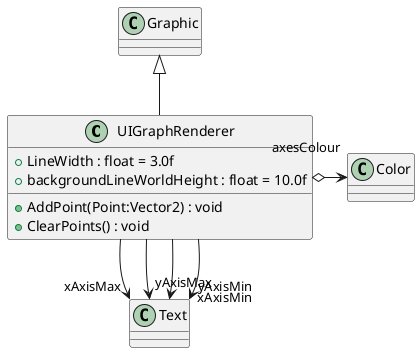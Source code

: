 @startuml
class UIGraphRenderer {
    + LineWidth : float = 3.0f
    + backgroundLineWorldHeight : float = 10.0f
    + AddPoint(Point:Vector2) : void
    + ClearPoints() : void
}
Graphic <|-- UIGraphRenderer
UIGraphRenderer --> "xAxisMax" Text
UIGraphRenderer --> "yAxisMax" Text
UIGraphRenderer --> "xAxisMin" Text
UIGraphRenderer --> "yAxisMin" Text
UIGraphRenderer o-> "axesColour" Color
@enduml
